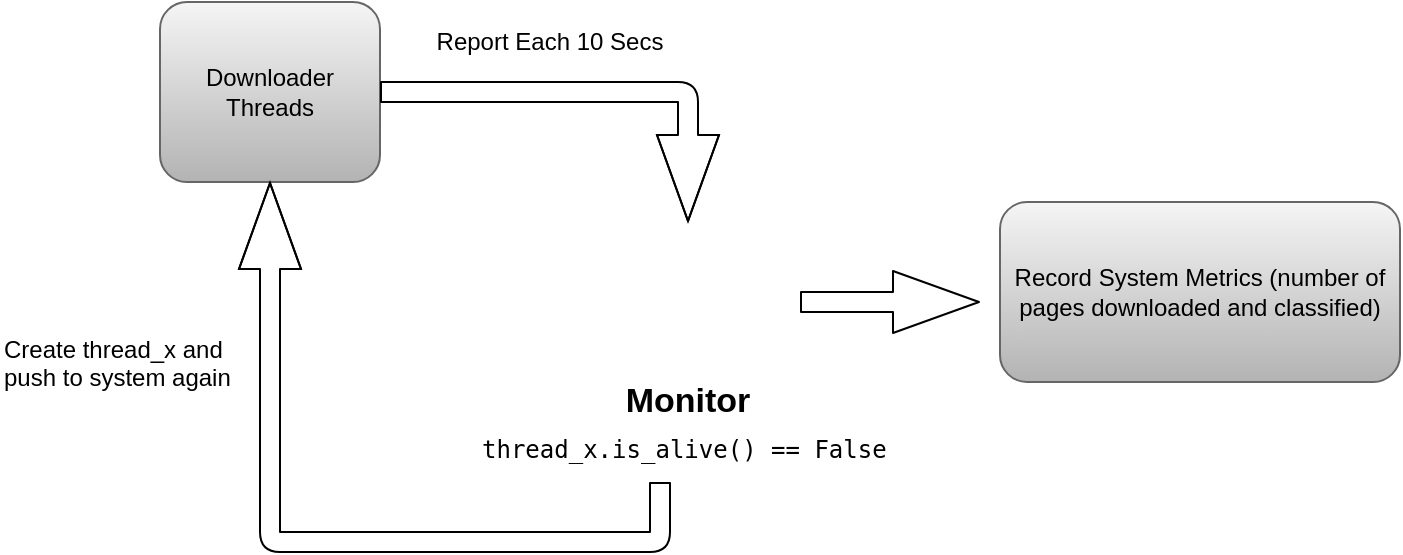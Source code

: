 <mxfile version="15.3.6" type="device"><diagram id="2the_b9dfkusPmo3qrmI" name="Page-1"><mxGraphModel dx="868" dy="412" grid="1" gridSize="10" guides="1" tooltips="1" connect="1" arrows="1" fold="1" page="1" pageScale="1" pageWidth="850" pageHeight="1100" math="0" shadow="0"><root><mxCell id="0"/><mxCell id="1" parent="0"/><mxCell id="XU87ZgPNUXEYCWgfdLdt-4" value="" style="shape=image;html=1;verticalAlign=top;verticalLabelPosition=bottom;labelBackgroundColor=#ffffff;imageAspect=0;aspect=fixed;image=https://cdn2.iconfinder.com/data/icons/essential-web-1-1/50/eye-visible-show-monitor-see-128.png;hachureGap=4;pointerEvents=0;" vertex="1" parent="1"><mxGeometry x="390" y="200" width="88" height="88" as="geometry"/></mxCell><mxCell id="XU87ZgPNUXEYCWgfdLdt-6" value="Downloader Threads" style="rounded=1;whiteSpace=wrap;html=1;hachureGap=4;pointerEvents=0;fillColor=#f5f5f5;strokeColor=#666666;gradientColor=#b3b3b3;" vertex="1" parent="1"><mxGeometry x="170" y="90" width="110" height="90" as="geometry"/></mxCell><mxCell id="XU87ZgPNUXEYCWgfdLdt-7" value="" style="shape=flexArrow;endArrow=classic;startArrow=none;html=1;startSize=14;endSize=14;sourcePerimeterSpacing=8;targetPerimeterSpacing=8;exitX=1;exitY=0.5;exitDx=0;exitDy=0;entryX=0.5;entryY=0;entryDx=0;entryDy=0;startFill=0;" edge="1" parent="1" source="XU87ZgPNUXEYCWgfdLdt-6" target="XU87ZgPNUXEYCWgfdLdt-4"><mxGeometry width="100" height="100" relative="1" as="geometry"><mxPoint x="370" y="260" as="sourcePoint"/><mxPoint x="470" y="160" as="targetPoint"/><Array as="points"><mxPoint x="434" y="135"/></Array></mxGeometry></mxCell><mxCell id="XU87ZgPNUXEYCWgfdLdt-8" value="&lt;b&gt;&lt;font style=&quot;font-size: 17px&quot;&gt;Monitor&lt;/font&gt;&lt;/b&gt;" style="text;html=1;strokeColor=none;fillColor=none;align=center;verticalAlign=middle;whiteSpace=wrap;rounded=0;hachureGap=4;pointerEvents=0;" vertex="1" parent="1"><mxGeometry x="411" y="280" width="46" height="20" as="geometry"/></mxCell><mxCell id="XU87ZgPNUXEYCWgfdLdt-9" value="&lt;pre&gt;&lt;span class=&quot;n&quot;&gt;thread&lt;/span&gt;&lt;span class=&quot;o&quot;&gt;_x.&lt;/span&gt;&lt;span class=&quot;n&quot;&gt;is_alive&lt;/span&gt;&lt;span class=&quot;p&quot;&gt;&lt;/span&gt;() == False&lt;/pre&gt;" style="text;whiteSpace=wrap;html=1;" vertex="1" parent="1"><mxGeometry x="329" y="288" width="210" height="50" as="geometry"/></mxCell><mxCell id="XU87ZgPNUXEYCWgfdLdt-10" value="Report Each 10 Secs" style="text;html=1;strokeColor=none;fillColor=none;align=center;verticalAlign=middle;whiteSpace=wrap;rounded=0;hachureGap=4;pointerEvents=0;" vertex="1" parent="1"><mxGeometry x="305" y="100" width="120" height="20" as="geometry"/></mxCell><mxCell id="XU87ZgPNUXEYCWgfdLdt-12" value="" style="shape=flexArrow;endArrow=classic;html=1;startSize=14;endSize=14;sourcePerimeterSpacing=8;targetPerimeterSpacing=8;entryX=0.5;entryY=1;entryDx=0;entryDy=0;" edge="1" parent="1" target="XU87ZgPNUXEYCWgfdLdt-6"><mxGeometry width="50" height="50" relative="1" as="geometry"><mxPoint x="420" y="330" as="sourcePoint"/><mxPoint x="450" y="190" as="targetPoint"/><Array as="points"><mxPoint x="420" y="340"/><mxPoint x="420" y="360"/><mxPoint x="225" y="360"/></Array></mxGeometry></mxCell><mxCell id="XU87ZgPNUXEYCWgfdLdt-13" value="Create thread_x and push to system again" style="text;whiteSpace=wrap;html=1;" vertex="1" parent="1"><mxGeometry x="90" y="250" width="130" height="50" as="geometry"/></mxCell><mxCell id="XU87ZgPNUXEYCWgfdLdt-15" value="" style="shape=flexArrow;endArrow=classic;html=1;startSize=14;endSize=14;sourcePerimeterSpacing=8;targetPerimeterSpacing=8;" edge="1" parent="1"><mxGeometry width="50" height="50" relative="1" as="geometry"><mxPoint x="490" y="240" as="sourcePoint"/><mxPoint x="580" y="240" as="targetPoint"/></mxGeometry></mxCell><mxCell id="XU87ZgPNUXEYCWgfdLdt-16" value="Record System Metrics (number of pages downloaded and classified)" style="rounded=1;whiteSpace=wrap;html=1;hachureGap=4;pointerEvents=0;fillColor=#f5f5f5;strokeColor=#666666;gradientColor=#b3b3b3;" vertex="1" parent="1"><mxGeometry x="590" y="190" width="200" height="90" as="geometry"/></mxCell></root></mxGraphModel></diagram></mxfile>